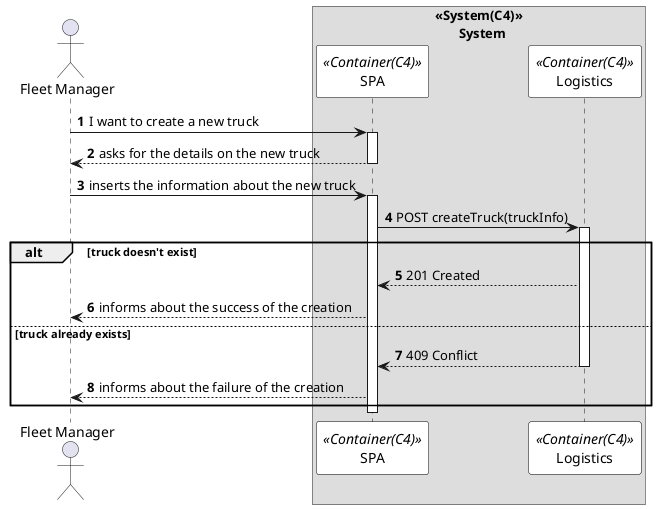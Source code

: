 @startuml createTruckSD
autonumber

skinparam sequence {
ParticipantBorderColor black
ParticipantBackgroundColor white
}

actor "Fleet Manager" as manager


box "<<System(C4)>>\n       System"
participant SPA as  SPA <<Container(C4)>>
participant Logistics as  Logistics <<Container(C4)>>


manager -> SPA: I want to create a new truck
activate SPA

SPA --> manager: asks for the details on the new truck
deactivate SPA

manager -> SPA: inserts the information about the new truck
activate SPA

SPA -> Logistics: POST createTruck(truckInfo)
activate Logistics


alt truck doesn't exist

Logistics --> SPA: 201 Created
SPA --> manager: informs about the success of the creation


else truck already exists

Logistics --> SPA: 409 Conflict
deactivate Logistics
SPA --> manager: informs about the failure of the creation

end

deactivate SPA
deactivate manager

@enduml